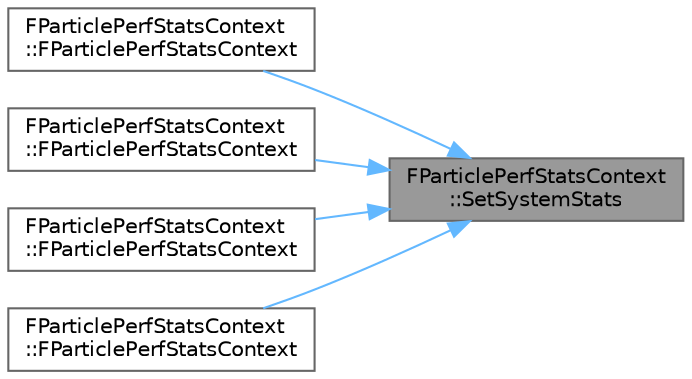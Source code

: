 digraph "FParticlePerfStatsContext::SetSystemStats"
{
 // INTERACTIVE_SVG=YES
 // LATEX_PDF_SIZE
  bgcolor="transparent";
  edge [fontname=Helvetica,fontsize=10,labelfontname=Helvetica,labelfontsize=10];
  node [fontname=Helvetica,fontsize=10,shape=box,height=0.2,width=0.4];
  rankdir="RL";
  Node1 [id="Node000001",label="FParticlePerfStatsContext\l::SetSystemStats",height=0.2,width=0.4,color="gray40", fillcolor="grey60", style="filled", fontcolor="black",tooltip=" "];
  Node1 -> Node2 [id="edge1_Node000001_Node000002",dir="back",color="steelblue1",style="solid",tooltip=" "];
  Node2 [id="Node000002",label="FParticlePerfStatsContext\l::FParticlePerfStatsContext",height=0.2,width=0.4,color="grey40", fillcolor="white", style="filled",URL="$d4/d54/structFParticlePerfStatsContext.html#a306be3ef449cc3cb27c45fbd64b0e8dc",tooltip=" "];
  Node1 -> Node3 [id="edge2_Node000001_Node000003",dir="back",color="steelblue1",style="solid",tooltip=" "];
  Node3 [id="Node000003",label="FParticlePerfStatsContext\l::FParticlePerfStatsContext",height=0.2,width=0.4,color="grey40", fillcolor="white", style="filled",URL="$d4/d54/structFParticlePerfStatsContext.html#a95a14f5d5ab8749f4bd6b2696f869675",tooltip=" "];
  Node1 -> Node4 [id="edge3_Node000001_Node000004",dir="back",color="steelblue1",style="solid",tooltip=" "];
  Node4 [id="Node000004",label="FParticlePerfStatsContext\l::FParticlePerfStatsContext",height=0.2,width=0.4,color="grey40", fillcolor="white", style="filled",URL="$d4/d54/structFParticlePerfStatsContext.html#ad460736cfc9cd57c4a2c45a96a7a7736",tooltip=" "];
  Node1 -> Node5 [id="edge4_Node000001_Node000005",dir="back",color="steelblue1",style="solid",tooltip=" "];
  Node5 [id="Node000005",label="FParticlePerfStatsContext\l::FParticlePerfStatsContext",height=0.2,width=0.4,color="grey40", fillcolor="white", style="filled",URL="$d4/d54/structFParticlePerfStatsContext.html#ace61c17268cdbadca47323bd9c9dcc69",tooltip=" "];
}
